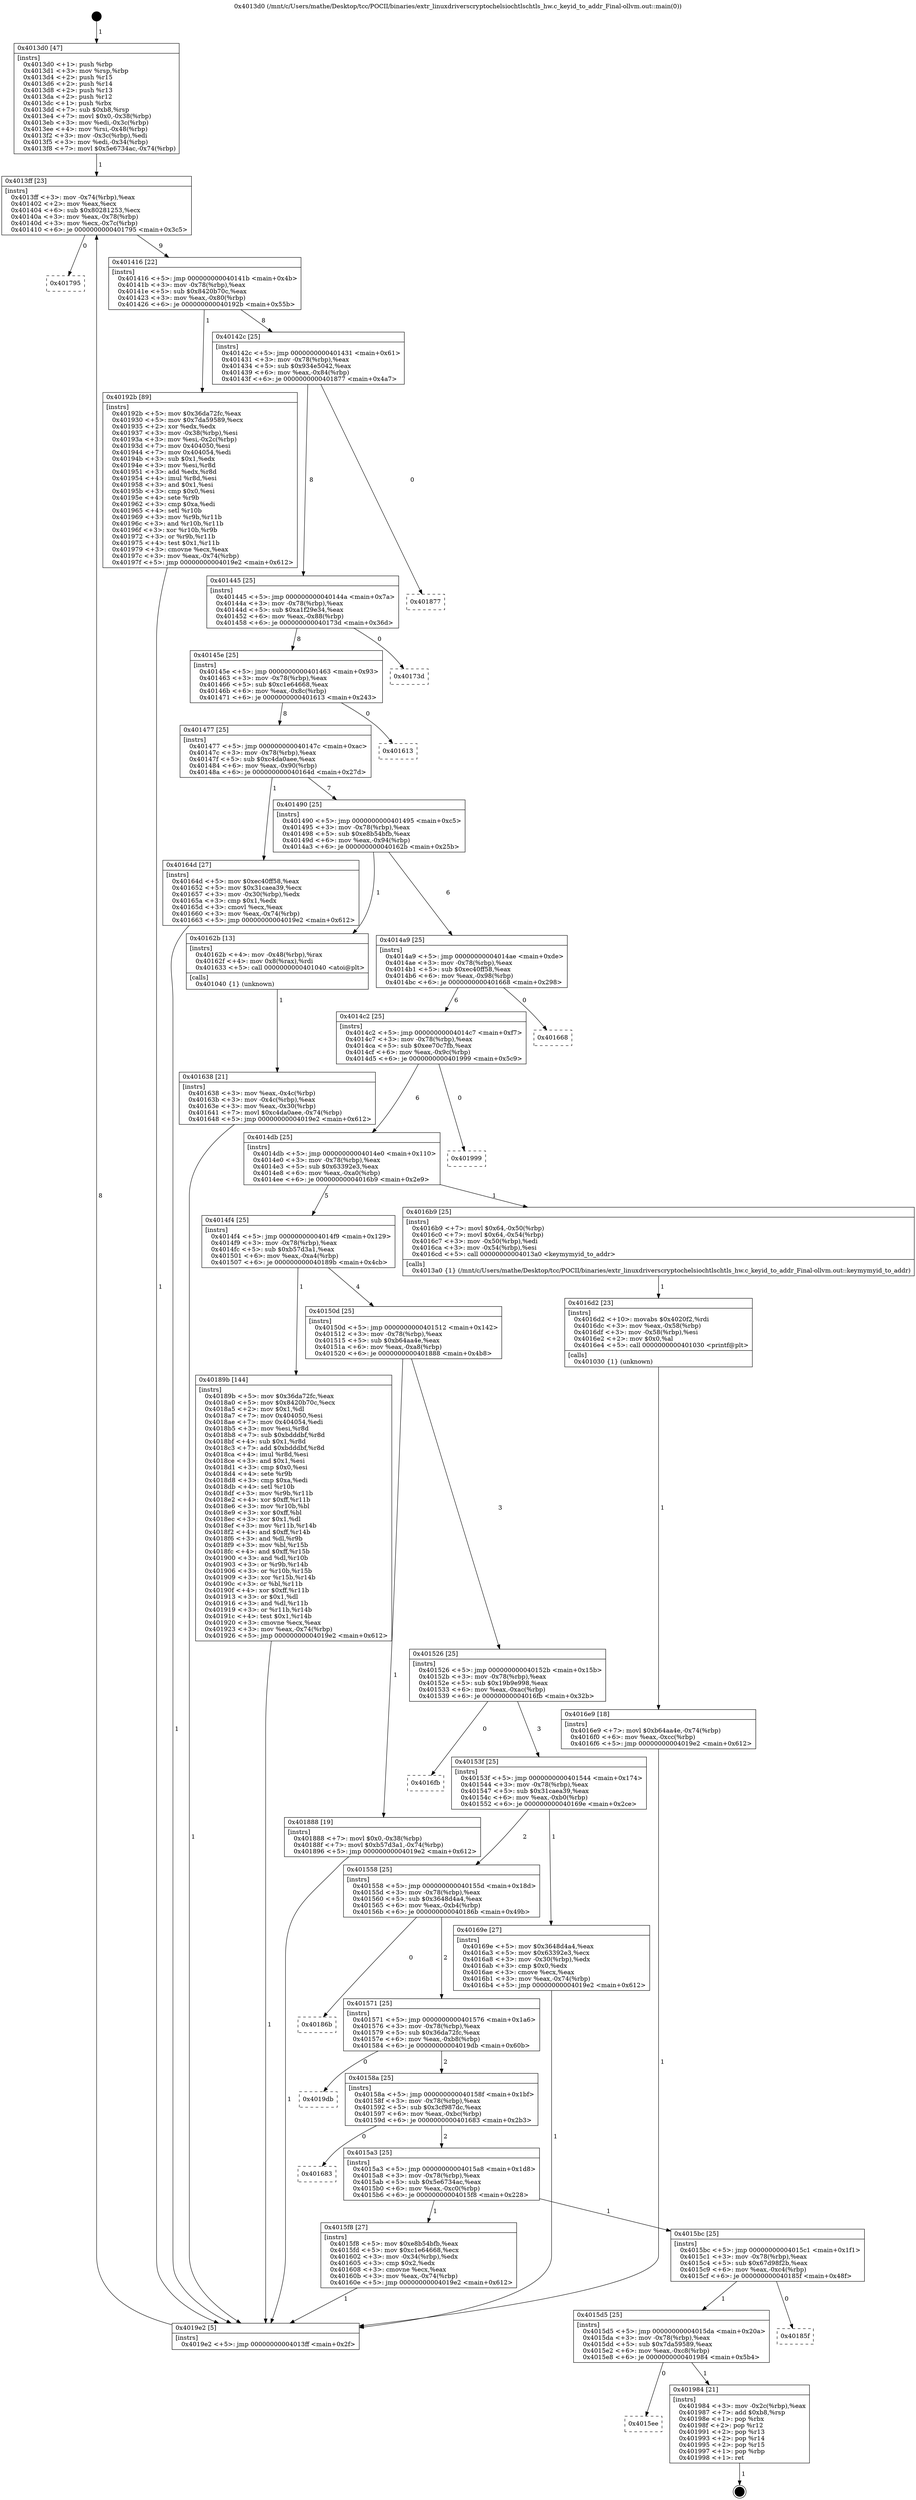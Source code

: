 digraph "0x4013d0" {
  label = "0x4013d0 (/mnt/c/Users/mathe/Desktop/tcc/POCII/binaries/extr_linuxdriverscryptochelsiochtlschtls_hw.c_keyid_to_addr_Final-ollvm.out::main(0))"
  labelloc = "t"
  node[shape=record]

  Entry [label="",width=0.3,height=0.3,shape=circle,fillcolor=black,style=filled]
  "0x4013ff" [label="{
     0x4013ff [23]\l
     | [instrs]\l
     &nbsp;&nbsp;0x4013ff \<+3\>: mov -0x74(%rbp),%eax\l
     &nbsp;&nbsp;0x401402 \<+2\>: mov %eax,%ecx\l
     &nbsp;&nbsp;0x401404 \<+6\>: sub $0x80281253,%ecx\l
     &nbsp;&nbsp;0x40140a \<+3\>: mov %eax,-0x78(%rbp)\l
     &nbsp;&nbsp;0x40140d \<+3\>: mov %ecx,-0x7c(%rbp)\l
     &nbsp;&nbsp;0x401410 \<+6\>: je 0000000000401795 \<main+0x3c5\>\l
  }"]
  "0x401795" [label="{
     0x401795\l
  }", style=dashed]
  "0x401416" [label="{
     0x401416 [22]\l
     | [instrs]\l
     &nbsp;&nbsp;0x401416 \<+5\>: jmp 000000000040141b \<main+0x4b\>\l
     &nbsp;&nbsp;0x40141b \<+3\>: mov -0x78(%rbp),%eax\l
     &nbsp;&nbsp;0x40141e \<+5\>: sub $0x8420b70c,%eax\l
     &nbsp;&nbsp;0x401423 \<+3\>: mov %eax,-0x80(%rbp)\l
     &nbsp;&nbsp;0x401426 \<+6\>: je 000000000040192b \<main+0x55b\>\l
  }"]
  Exit [label="",width=0.3,height=0.3,shape=circle,fillcolor=black,style=filled,peripheries=2]
  "0x40192b" [label="{
     0x40192b [89]\l
     | [instrs]\l
     &nbsp;&nbsp;0x40192b \<+5\>: mov $0x36da72fc,%eax\l
     &nbsp;&nbsp;0x401930 \<+5\>: mov $0x7da59589,%ecx\l
     &nbsp;&nbsp;0x401935 \<+2\>: xor %edx,%edx\l
     &nbsp;&nbsp;0x401937 \<+3\>: mov -0x38(%rbp),%esi\l
     &nbsp;&nbsp;0x40193a \<+3\>: mov %esi,-0x2c(%rbp)\l
     &nbsp;&nbsp;0x40193d \<+7\>: mov 0x404050,%esi\l
     &nbsp;&nbsp;0x401944 \<+7\>: mov 0x404054,%edi\l
     &nbsp;&nbsp;0x40194b \<+3\>: sub $0x1,%edx\l
     &nbsp;&nbsp;0x40194e \<+3\>: mov %esi,%r8d\l
     &nbsp;&nbsp;0x401951 \<+3\>: add %edx,%r8d\l
     &nbsp;&nbsp;0x401954 \<+4\>: imul %r8d,%esi\l
     &nbsp;&nbsp;0x401958 \<+3\>: and $0x1,%esi\l
     &nbsp;&nbsp;0x40195b \<+3\>: cmp $0x0,%esi\l
     &nbsp;&nbsp;0x40195e \<+4\>: sete %r9b\l
     &nbsp;&nbsp;0x401962 \<+3\>: cmp $0xa,%edi\l
     &nbsp;&nbsp;0x401965 \<+4\>: setl %r10b\l
     &nbsp;&nbsp;0x401969 \<+3\>: mov %r9b,%r11b\l
     &nbsp;&nbsp;0x40196c \<+3\>: and %r10b,%r11b\l
     &nbsp;&nbsp;0x40196f \<+3\>: xor %r10b,%r9b\l
     &nbsp;&nbsp;0x401972 \<+3\>: or %r9b,%r11b\l
     &nbsp;&nbsp;0x401975 \<+4\>: test $0x1,%r11b\l
     &nbsp;&nbsp;0x401979 \<+3\>: cmovne %ecx,%eax\l
     &nbsp;&nbsp;0x40197c \<+3\>: mov %eax,-0x74(%rbp)\l
     &nbsp;&nbsp;0x40197f \<+5\>: jmp 00000000004019e2 \<main+0x612\>\l
  }"]
  "0x40142c" [label="{
     0x40142c [25]\l
     | [instrs]\l
     &nbsp;&nbsp;0x40142c \<+5\>: jmp 0000000000401431 \<main+0x61\>\l
     &nbsp;&nbsp;0x401431 \<+3\>: mov -0x78(%rbp),%eax\l
     &nbsp;&nbsp;0x401434 \<+5\>: sub $0x934e5042,%eax\l
     &nbsp;&nbsp;0x401439 \<+6\>: mov %eax,-0x84(%rbp)\l
     &nbsp;&nbsp;0x40143f \<+6\>: je 0000000000401877 \<main+0x4a7\>\l
  }"]
  "0x4015ee" [label="{
     0x4015ee\l
  }", style=dashed]
  "0x401877" [label="{
     0x401877\l
  }", style=dashed]
  "0x401445" [label="{
     0x401445 [25]\l
     | [instrs]\l
     &nbsp;&nbsp;0x401445 \<+5\>: jmp 000000000040144a \<main+0x7a\>\l
     &nbsp;&nbsp;0x40144a \<+3\>: mov -0x78(%rbp),%eax\l
     &nbsp;&nbsp;0x40144d \<+5\>: sub $0xa1f29e34,%eax\l
     &nbsp;&nbsp;0x401452 \<+6\>: mov %eax,-0x88(%rbp)\l
     &nbsp;&nbsp;0x401458 \<+6\>: je 000000000040173d \<main+0x36d\>\l
  }"]
  "0x401984" [label="{
     0x401984 [21]\l
     | [instrs]\l
     &nbsp;&nbsp;0x401984 \<+3\>: mov -0x2c(%rbp),%eax\l
     &nbsp;&nbsp;0x401987 \<+7\>: add $0xb8,%rsp\l
     &nbsp;&nbsp;0x40198e \<+1\>: pop %rbx\l
     &nbsp;&nbsp;0x40198f \<+2\>: pop %r12\l
     &nbsp;&nbsp;0x401991 \<+2\>: pop %r13\l
     &nbsp;&nbsp;0x401993 \<+2\>: pop %r14\l
     &nbsp;&nbsp;0x401995 \<+2\>: pop %r15\l
     &nbsp;&nbsp;0x401997 \<+1\>: pop %rbp\l
     &nbsp;&nbsp;0x401998 \<+1\>: ret\l
  }"]
  "0x40173d" [label="{
     0x40173d\l
  }", style=dashed]
  "0x40145e" [label="{
     0x40145e [25]\l
     | [instrs]\l
     &nbsp;&nbsp;0x40145e \<+5\>: jmp 0000000000401463 \<main+0x93\>\l
     &nbsp;&nbsp;0x401463 \<+3\>: mov -0x78(%rbp),%eax\l
     &nbsp;&nbsp;0x401466 \<+5\>: sub $0xc1e64668,%eax\l
     &nbsp;&nbsp;0x40146b \<+6\>: mov %eax,-0x8c(%rbp)\l
     &nbsp;&nbsp;0x401471 \<+6\>: je 0000000000401613 \<main+0x243\>\l
  }"]
  "0x4015d5" [label="{
     0x4015d5 [25]\l
     | [instrs]\l
     &nbsp;&nbsp;0x4015d5 \<+5\>: jmp 00000000004015da \<main+0x20a\>\l
     &nbsp;&nbsp;0x4015da \<+3\>: mov -0x78(%rbp),%eax\l
     &nbsp;&nbsp;0x4015dd \<+5\>: sub $0x7da59589,%eax\l
     &nbsp;&nbsp;0x4015e2 \<+6\>: mov %eax,-0xc8(%rbp)\l
     &nbsp;&nbsp;0x4015e8 \<+6\>: je 0000000000401984 \<main+0x5b4\>\l
  }"]
  "0x401613" [label="{
     0x401613\l
  }", style=dashed]
  "0x401477" [label="{
     0x401477 [25]\l
     | [instrs]\l
     &nbsp;&nbsp;0x401477 \<+5\>: jmp 000000000040147c \<main+0xac\>\l
     &nbsp;&nbsp;0x40147c \<+3\>: mov -0x78(%rbp),%eax\l
     &nbsp;&nbsp;0x40147f \<+5\>: sub $0xc4da0aee,%eax\l
     &nbsp;&nbsp;0x401484 \<+6\>: mov %eax,-0x90(%rbp)\l
     &nbsp;&nbsp;0x40148a \<+6\>: je 000000000040164d \<main+0x27d\>\l
  }"]
  "0x40185f" [label="{
     0x40185f\l
  }", style=dashed]
  "0x40164d" [label="{
     0x40164d [27]\l
     | [instrs]\l
     &nbsp;&nbsp;0x40164d \<+5\>: mov $0xec40ff58,%eax\l
     &nbsp;&nbsp;0x401652 \<+5\>: mov $0x31caea39,%ecx\l
     &nbsp;&nbsp;0x401657 \<+3\>: mov -0x30(%rbp),%edx\l
     &nbsp;&nbsp;0x40165a \<+3\>: cmp $0x1,%edx\l
     &nbsp;&nbsp;0x40165d \<+3\>: cmovl %ecx,%eax\l
     &nbsp;&nbsp;0x401660 \<+3\>: mov %eax,-0x74(%rbp)\l
     &nbsp;&nbsp;0x401663 \<+5\>: jmp 00000000004019e2 \<main+0x612\>\l
  }"]
  "0x401490" [label="{
     0x401490 [25]\l
     | [instrs]\l
     &nbsp;&nbsp;0x401490 \<+5\>: jmp 0000000000401495 \<main+0xc5\>\l
     &nbsp;&nbsp;0x401495 \<+3\>: mov -0x78(%rbp),%eax\l
     &nbsp;&nbsp;0x401498 \<+5\>: sub $0xe8b54bfb,%eax\l
     &nbsp;&nbsp;0x40149d \<+6\>: mov %eax,-0x94(%rbp)\l
     &nbsp;&nbsp;0x4014a3 \<+6\>: je 000000000040162b \<main+0x25b\>\l
  }"]
  "0x4016e9" [label="{
     0x4016e9 [18]\l
     | [instrs]\l
     &nbsp;&nbsp;0x4016e9 \<+7\>: movl $0xb64aa4e,-0x74(%rbp)\l
     &nbsp;&nbsp;0x4016f0 \<+6\>: mov %eax,-0xcc(%rbp)\l
     &nbsp;&nbsp;0x4016f6 \<+5\>: jmp 00000000004019e2 \<main+0x612\>\l
  }"]
  "0x40162b" [label="{
     0x40162b [13]\l
     | [instrs]\l
     &nbsp;&nbsp;0x40162b \<+4\>: mov -0x48(%rbp),%rax\l
     &nbsp;&nbsp;0x40162f \<+4\>: mov 0x8(%rax),%rdi\l
     &nbsp;&nbsp;0x401633 \<+5\>: call 0000000000401040 \<atoi@plt\>\l
     | [calls]\l
     &nbsp;&nbsp;0x401040 \{1\} (unknown)\l
  }"]
  "0x4014a9" [label="{
     0x4014a9 [25]\l
     | [instrs]\l
     &nbsp;&nbsp;0x4014a9 \<+5\>: jmp 00000000004014ae \<main+0xde\>\l
     &nbsp;&nbsp;0x4014ae \<+3\>: mov -0x78(%rbp),%eax\l
     &nbsp;&nbsp;0x4014b1 \<+5\>: sub $0xec40ff58,%eax\l
     &nbsp;&nbsp;0x4014b6 \<+6\>: mov %eax,-0x98(%rbp)\l
     &nbsp;&nbsp;0x4014bc \<+6\>: je 0000000000401668 \<main+0x298\>\l
  }"]
  "0x4016d2" [label="{
     0x4016d2 [23]\l
     | [instrs]\l
     &nbsp;&nbsp;0x4016d2 \<+10\>: movabs $0x4020f2,%rdi\l
     &nbsp;&nbsp;0x4016dc \<+3\>: mov %eax,-0x58(%rbp)\l
     &nbsp;&nbsp;0x4016df \<+3\>: mov -0x58(%rbp),%esi\l
     &nbsp;&nbsp;0x4016e2 \<+2\>: mov $0x0,%al\l
     &nbsp;&nbsp;0x4016e4 \<+5\>: call 0000000000401030 \<printf@plt\>\l
     | [calls]\l
     &nbsp;&nbsp;0x401030 \{1\} (unknown)\l
  }"]
  "0x401668" [label="{
     0x401668\l
  }", style=dashed]
  "0x4014c2" [label="{
     0x4014c2 [25]\l
     | [instrs]\l
     &nbsp;&nbsp;0x4014c2 \<+5\>: jmp 00000000004014c7 \<main+0xf7\>\l
     &nbsp;&nbsp;0x4014c7 \<+3\>: mov -0x78(%rbp),%eax\l
     &nbsp;&nbsp;0x4014ca \<+5\>: sub $0xee70c7fb,%eax\l
     &nbsp;&nbsp;0x4014cf \<+6\>: mov %eax,-0x9c(%rbp)\l
     &nbsp;&nbsp;0x4014d5 \<+6\>: je 0000000000401999 \<main+0x5c9\>\l
  }"]
  "0x401638" [label="{
     0x401638 [21]\l
     | [instrs]\l
     &nbsp;&nbsp;0x401638 \<+3\>: mov %eax,-0x4c(%rbp)\l
     &nbsp;&nbsp;0x40163b \<+3\>: mov -0x4c(%rbp),%eax\l
     &nbsp;&nbsp;0x40163e \<+3\>: mov %eax,-0x30(%rbp)\l
     &nbsp;&nbsp;0x401641 \<+7\>: movl $0xc4da0aee,-0x74(%rbp)\l
     &nbsp;&nbsp;0x401648 \<+5\>: jmp 00000000004019e2 \<main+0x612\>\l
  }"]
  "0x401999" [label="{
     0x401999\l
  }", style=dashed]
  "0x4014db" [label="{
     0x4014db [25]\l
     | [instrs]\l
     &nbsp;&nbsp;0x4014db \<+5\>: jmp 00000000004014e0 \<main+0x110\>\l
     &nbsp;&nbsp;0x4014e0 \<+3\>: mov -0x78(%rbp),%eax\l
     &nbsp;&nbsp;0x4014e3 \<+5\>: sub $0x63392e3,%eax\l
     &nbsp;&nbsp;0x4014e8 \<+6\>: mov %eax,-0xa0(%rbp)\l
     &nbsp;&nbsp;0x4014ee \<+6\>: je 00000000004016b9 \<main+0x2e9\>\l
  }"]
  "0x4013d0" [label="{
     0x4013d0 [47]\l
     | [instrs]\l
     &nbsp;&nbsp;0x4013d0 \<+1\>: push %rbp\l
     &nbsp;&nbsp;0x4013d1 \<+3\>: mov %rsp,%rbp\l
     &nbsp;&nbsp;0x4013d4 \<+2\>: push %r15\l
     &nbsp;&nbsp;0x4013d6 \<+2\>: push %r14\l
     &nbsp;&nbsp;0x4013d8 \<+2\>: push %r13\l
     &nbsp;&nbsp;0x4013da \<+2\>: push %r12\l
     &nbsp;&nbsp;0x4013dc \<+1\>: push %rbx\l
     &nbsp;&nbsp;0x4013dd \<+7\>: sub $0xb8,%rsp\l
     &nbsp;&nbsp;0x4013e4 \<+7\>: movl $0x0,-0x38(%rbp)\l
     &nbsp;&nbsp;0x4013eb \<+3\>: mov %edi,-0x3c(%rbp)\l
     &nbsp;&nbsp;0x4013ee \<+4\>: mov %rsi,-0x48(%rbp)\l
     &nbsp;&nbsp;0x4013f2 \<+3\>: mov -0x3c(%rbp),%edi\l
     &nbsp;&nbsp;0x4013f5 \<+3\>: mov %edi,-0x34(%rbp)\l
     &nbsp;&nbsp;0x4013f8 \<+7\>: movl $0x5e6734ac,-0x74(%rbp)\l
  }"]
  "0x4016b9" [label="{
     0x4016b9 [25]\l
     | [instrs]\l
     &nbsp;&nbsp;0x4016b9 \<+7\>: movl $0x64,-0x50(%rbp)\l
     &nbsp;&nbsp;0x4016c0 \<+7\>: movl $0x64,-0x54(%rbp)\l
     &nbsp;&nbsp;0x4016c7 \<+3\>: mov -0x50(%rbp),%edi\l
     &nbsp;&nbsp;0x4016ca \<+3\>: mov -0x54(%rbp),%esi\l
     &nbsp;&nbsp;0x4016cd \<+5\>: call 00000000004013a0 \<keymymyid_to_addr\>\l
     | [calls]\l
     &nbsp;&nbsp;0x4013a0 \{1\} (/mnt/c/Users/mathe/Desktop/tcc/POCII/binaries/extr_linuxdriverscryptochelsiochtlschtls_hw.c_keyid_to_addr_Final-ollvm.out::keymymyid_to_addr)\l
  }"]
  "0x4014f4" [label="{
     0x4014f4 [25]\l
     | [instrs]\l
     &nbsp;&nbsp;0x4014f4 \<+5\>: jmp 00000000004014f9 \<main+0x129\>\l
     &nbsp;&nbsp;0x4014f9 \<+3\>: mov -0x78(%rbp),%eax\l
     &nbsp;&nbsp;0x4014fc \<+5\>: sub $0xb57d3a1,%eax\l
     &nbsp;&nbsp;0x401501 \<+6\>: mov %eax,-0xa4(%rbp)\l
     &nbsp;&nbsp;0x401507 \<+6\>: je 000000000040189b \<main+0x4cb\>\l
  }"]
  "0x4019e2" [label="{
     0x4019e2 [5]\l
     | [instrs]\l
     &nbsp;&nbsp;0x4019e2 \<+5\>: jmp 00000000004013ff \<main+0x2f\>\l
  }"]
  "0x40189b" [label="{
     0x40189b [144]\l
     | [instrs]\l
     &nbsp;&nbsp;0x40189b \<+5\>: mov $0x36da72fc,%eax\l
     &nbsp;&nbsp;0x4018a0 \<+5\>: mov $0x8420b70c,%ecx\l
     &nbsp;&nbsp;0x4018a5 \<+2\>: mov $0x1,%dl\l
     &nbsp;&nbsp;0x4018a7 \<+7\>: mov 0x404050,%esi\l
     &nbsp;&nbsp;0x4018ae \<+7\>: mov 0x404054,%edi\l
     &nbsp;&nbsp;0x4018b5 \<+3\>: mov %esi,%r8d\l
     &nbsp;&nbsp;0x4018b8 \<+7\>: sub $0xbdddbf,%r8d\l
     &nbsp;&nbsp;0x4018bf \<+4\>: sub $0x1,%r8d\l
     &nbsp;&nbsp;0x4018c3 \<+7\>: add $0xbdddbf,%r8d\l
     &nbsp;&nbsp;0x4018ca \<+4\>: imul %r8d,%esi\l
     &nbsp;&nbsp;0x4018ce \<+3\>: and $0x1,%esi\l
     &nbsp;&nbsp;0x4018d1 \<+3\>: cmp $0x0,%esi\l
     &nbsp;&nbsp;0x4018d4 \<+4\>: sete %r9b\l
     &nbsp;&nbsp;0x4018d8 \<+3\>: cmp $0xa,%edi\l
     &nbsp;&nbsp;0x4018db \<+4\>: setl %r10b\l
     &nbsp;&nbsp;0x4018df \<+3\>: mov %r9b,%r11b\l
     &nbsp;&nbsp;0x4018e2 \<+4\>: xor $0xff,%r11b\l
     &nbsp;&nbsp;0x4018e6 \<+3\>: mov %r10b,%bl\l
     &nbsp;&nbsp;0x4018e9 \<+3\>: xor $0xff,%bl\l
     &nbsp;&nbsp;0x4018ec \<+3\>: xor $0x1,%dl\l
     &nbsp;&nbsp;0x4018ef \<+3\>: mov %r11b,%r14b\l
     &nbsp;&nbsp;0x4018f2 \<+4\>: and $0xff,%r14b\l
     &nbsp;&nbsp;0x4018f6 \<+3\>: and %dl,%r9b\l
     &nbsp;&nbsp;0x4018f9 \<+3\>: mov %bl,%r15b\l
     &nbsp;&nbsp;0x4018fc \<+4\>: and $0xff,%r15b\l
     &nbsp;&nbsp;0x401900 \<+3\>: and %dl,%r10b\l
     &nbsp;&nbsp;0x401903 \<+3\>: or %r9b,%r14b\l
     &nbsp;&nbsp;0x401906 \<+3\>: or %r10b,%r15b\l
     &nbsp;&nbsp;0x401909 \<+3\>: xor %r15b,%r14b\l
     &nbsp;&nbsp;0x40190c \<+3\>: or %bl,%r11b\l
     &nbsp;&nbsp;0x40190f \<+4\>: xor $0xff,%r11b\l
     &nbsp;&nbsp;0x401913 \<+3\>: or $0x1,%dl\l
     &nbsp;&nbsp;0x401916 \<+3\>: and %dl,%r11b\l
     &nbsp;&nbsp;0x401919 \<+3\>: or %r11b,%r14b\l
     &nbsp;&nbsp;0x40191c \<+4\>: test $0x1,%r14b\l
     &nbsp;&nbsp;0x401920 \<+3\>: cmovne %ecx,%eax\l
     &nbsp;&nbsp;0x401923 \<+3\>: mov %eax,-0x74(%rbp)\l
     &nbsp;&nbsp;0x401926 \<+5\>: jmp 00000000004019e2 \<main+0x612\>\l
  }"]
  "0x40150d" [label="{
     0x40150d [25]\l
     | [instrs]\l
     &nbsp;&nbsp;0x40150d \<+5\>: jmp 0000000000401512 \<main+0x142\>\l
     &nbsp;&nbsp;0x401512 \<+3\>: mov -0x78(%rbp),%eax\l
     &nbsp;&nbsp;0x401515 \<+5\>: sub $0xb64aa4e,%eax\l
     &nbsp;&nbsp;0x40151a \<+6\>: mov %eax,-0xa8(%rbp)\l
     &nbsp;&nbsp;0x401520 \<+6\>: je 0000000000401888 \<main+0x4b8\>\l
  }"]
  "0x4015bc" [label="{
     0x4015bc [25]\l
     | [instrs]\l
     &nbsp;&nbsp;0x4015bc \<+5\>: jmp 00000000004015c1 \<main+0x1f1\>\l
     &nbsp;&nbsp;0x4015c1 \<+3\>: mov -0x78(%rbp),%eax\l
     &nbsp;&nbsp;0x4015c4 \<+5\>: sub $0x67d98f2b,%eax\l
     &nbsp;&nbsp;0x4015c9 \<+6\>: mov %eax,-0xc4(%rbp)\l
     &nbsp;&nbsp;0x4015cf \<+6\>: je 000000000040185f \<main+0x48f\>\l
  }"]
  "0x401888" [label="{
     0x401888 [19]\l
     | [instrs]\l
     &nbsp;&nbsp;0x401888 \<+7\>: movl $0x0,-0x38(%rbp)\l
     &nbsp;&nbsp;0x40188f \<+7\>: movl $0xb57d3a1,-0x74(%rbp)\l
     &nbsp;&nbsp;0x401896 \<+5\>: jmp 00000000004019e2 \<main+0x612\>\l
  }"]
  "0x401526" [label="{
     0x401526 [25]\l
     | [instrs]\l
     &nbsp;&nbsp;0x401526 \<+5\>: jmp 000000000040152b \<main+0x15b\>\l
     &nbsp;&nbsp;0x40152b \<+3\>: mov -0x78(%rbp),%eax\l
     &nbsp;&nbsp;0x40152e \<+5\>: sub $0x19b9e998,%eax\l
     &nbsp;&nbsp;0x401533 \<+6\>: mov %eax,-0xac(%rbp)\l
     &nbsp;&nbsp;0x401539 \<+6\>: je 00000000004016fb \<main+0x32b\>\l
  }"]
  "0x4015f8" [label="{
     0x4015f8 [27]\l
     | [instrs]\l
     &nbsp;&nbsp;0x4015f8 \<+5\>: mov $0xe8b54bfb,%eax\l
     &nbsp;&nbsp;0x4015fd \<+5\>: mov $0xc1e64668,%ecx\l
     &nbsp;&nbsp;0x401602 \<+3\>: mov -0x34(%rbp),%edx\l
     &nbsp;&nbsp;0x401605 \<+3\>: cmp $0x2,%edx\l
     &nbsp;&nbsp;0x401608 \<+3\>: cmovne %ecx,%eax\l
     &nbsp;&nbsp;0x40160b \<+3\>: mov %eax,-0x74(%rbp)\l
     &nbsp;&nbsp;0x40160e \<+5\>: jmp 00000000004019e2 \<main+0x612\>\l
  }"]
  "0x4016fb" [label="{
     0x4016fb\l
  }", style=dashed]
  "0x40153f" [label="{
     0x40153f [25]\l
     | [instrs]\l
     &nbsp;&nbsp;0x40153f \<+5\>: jmp 0000000000401544 \<main+0x174\>\l
     &nbsp;&nbsp;0x401544 \<+3\>: mov -0x78(%rbp),%eax\l
     &nbsp;&nbsp;0x401547 \<+5\>: sub $0x31caea39,%eax\l
     &nbsp;&nbsp;0x40154c \<+6\>: mov %eax,-0xb0(%rbp)\l
     &nbsp;&nbsp;0x401552 \<+6\>: je 000000000040169e \<main+0x2ce\>\l
  }"]
  "0x4015a3" [label="{
     0x4015a3 [25]\l
     | [instrs]\l
     &nbsp;&nbsp;0x4015a3 \<+5\>: jmp 00000000004015a8 \<main+0x1d8\>\l
     &nbsp;&nbsp;0x4015a8 \<+3\>: mov -0x78(%rbp),%eax\l
     &nbsp;&nbsp;0x4015ab \<+5\>: sub $0x5e6734ac,%eax\l
     &nbsp;&nbsp;0x4015b0 \<+6\>: mov %eax,-0xc0(%rbp)\l
     &nbsp;&nbsp;0x4015b6 \<+6\>: je 00000000004015f8 \<main+0x228\>\l
  }"]
  "0x40169e" [label="{
     0x40169e [27]\l
     | [instrs]\l
     &nbsp;&nbsp;0x40169e \<+5\>: mov $0x3648d4a4,%eax\l
     &nbsp;&nbsp;0x4016a3 \<+5\>: mov $0x63392e3,%ecx\l
     &nbsp;&nbsp;0x4016a8 \<+3\>: mov -0x30(%rbp),%edx\l
     &nbsp;&nbsp;0x4016ab \<+3\>: cmp $0x0,%edx\l
     &nbsp;&nbsp;0x4016ae \<+3\>: cmove %ecx,%eax\l
     &nbsp;&nbsp;0x4016b1 \<+3\>: mov %eax,-0x74(%rbp)\l
     &nbsp;&nbsp;0x4016b4 \<+5\>: jmp 00000000004019e2 \<main+0x612\>\l
  }"]
  "0x401558" [label="{
     0x401558 [25]\l
     | [instrs]\l
     &nbsp;&nbsp;0x401558 \<+5\>: jmp 000000000040155d \<main+0x18d\>\l
     &nbsp;&nbsp;0x40155d \<+3\>: mov -0x78(%rbp),%eax\l
     &nbsp;&nbsp;0x401560 \<+5\>: sub $0x3648d4a4,%eax\l
     &nbsp;&nbsp;0x401565 \<+6\>: mov %eax,-0xb4(%rbp)\l
     &nbsp;&nbsp;0x40156b \<+6\>: je 000000000040186b \<main+0x49b\>\l
  }"]
  "0x401683" [label="{
     0x401683\l
  }", style=dashed]
  "0x40186b" [label="{
     0x40186b\l
  }", style=dashed]
  "0x401571" [label="{
     0x401571 [25]\l
     | [instrs]\l
     &nbsp;&nbsp;0x401571 \<+5\>: jmp 0000000000401576 \<main+0x1a6\>\l
     &nbsp;&nbsp;0x401576 \<+3\>: mov -0x78(%rbp),%eax\l
     &nbsp;&nbsp;0x401579 \<+5\>: sub $0x36da72fc,%eax\l
     &nbsp;&nbsp;0x40157e \<+6\>: mov %eax,-0xb8(%rbp)\l
     &nbsp;&nbsp;0x401584 \<+6\>: je 00000000004019db \<main+0x60b\>\l
  }"]
  "0x40158a" [label="{
     0x40158a [25]\l
     | [instrs]\l
     &nbsp;&nbsp;0x40158a \<+5\>: jmp 000000000040158f \<main+0x1bf\>\l
     &nbsp;&nbsp;0x40158f \<+3\>: mov -0x78(%rbp),%eax\l
     &nbsp;&nbsp;0x401592 \<+5\>: sub $0x3cf987dc,%eax\l
     &nbsp;&nbsp;0x401597 \<+6\>: mov %eax,-0xbc(%rbp)\l
     &nbsp;&nbsp;0x40159d \<+6\>: je 0000000000401683 \<main+0x2b3\>\l
  }"]
  "0x4019db" [label="{
     0x4019db\l
  }", style=dashed]
  Entry -> "0x4013d0" [label=" 1"]
  "0x4013ff" -> "0x401795" [label=" 0"]
  "0x4013ff" -> "0x401416" [label=" 9"]
  "0x401984" -> Exit [label=" 1"]
  "0x401416" -> "0x40192b" [label=" 1"]
  "0x401416" -> "0x40142c" [label=" 8"]
  "0x4015d5" -> "0x4015ee" [label=" 0"]
  "0x40142c" -> "0x401877" [label=" 0"]
  "0x40142c" -> "0x401445" [label=" 8"]
  "0x4015d5" -> "0x401984" [label=" 1"]
  "0x401445" -> "0x40173d" [label=" 0"]
  "0x401445" -> "0x40145e" [label=" 8"]
  "0x4015bc" -> "0x4015d5" [label=" 1"]
  "0x40145e" -> "0x401613" [label=" 0"]
  "0x40145e" -> "0x401477" [label=" 8"]
  "0x4015bc" -> "0x40185f" [label=" 0"]
  "0x401477" -> "0x40164d" [label=" 1"]
  "0x401477" -> "0x401490" [label=" 7"]
  "0x40192b" -> "0x4019e2" [label=" 1"]
  "0x401490" -> "0x40162b" [label=" 1"]
  "0x401490" -> "0x4014a9" [label=" 6"]
  "0x40189b" -> "0x4019e2" [label=" 1"]
  "0x4014a9" -> "0x401668" [label=" 0"]
  "0x4014a9" -> "0x4014c2" [label=" 6"]
  "0x401888" -> "0x4019e2" [label=" 1"]
  "0x4014c2" -> "0x401999" [label=" 0"]
  "0x4014c2" -> "0x4014db" [label=" 6"]
  "0x4016e9" -> "0x4019e2" [label=" 1"]
  "0x4014db" -> "0x4016b9" [label=" 1"]
  "0x4014db" -> "0x4014f4" [label=" 5"]
  "0x4016d2" -> "0x4016e9" [label=" 1"]
  "0x4014f4" -> "0x40189b" [label=" 1"]
  "0x4014f4" -> "0x40150d" [label=" 4"]
  "0x4016b9" -> "0x4016d2" [label=" 1"]
  "0x40150d" -> "0x401888" [label=" 1"]
  "0x40150d" -> "0x401526" [label=" 3"]
  "0x40169e" -> "0x4019e2" [label=" 1"]
  "0x401526" -> "0x4016fb" [label=" 0"]
  "0x401526" -> "0x40153f" [label=" 3"]
  "0x40164d" -> "0x4019e2" [label=" 1"]
  "0x40153f" -> "0x40169e" [label=" 1"]
  "0x40153f" -> "0x401558" [label=" 2"]
  "0x40162b" -> "0x401638" [label=" 1"]
  "0x401558" -> "0x40186b" [label=" 0"]
  "0x401558" -> "0x401571" [label=" 2"]
  "0x4019e2" -> "0x4013ff" [label=" 8"]
  "0x401571" -> "0x4019db" [label=" 0"]
  "0x401571" -> "0x40158a" [label=" 2"]
  "0x4013d0" -> "0x4013ff" [label=" 1"]
  "0x40158a" -> "0x401683" [label=" 0"]
  "0x40158a" -> "0x4015a3" [label=" 2"]
  "0x401638" -> "0x4019e2" [label=" 1"]
  "0x4015a3" -> "0x4015f8" [label=" 1"]
  "0x4015a3" -> "0x4015bc" [label=" 1"]
  "0x4015f8" -> "0x4019e2" [label=" 1"]
}
